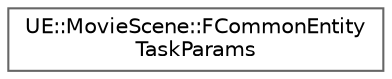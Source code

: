 digraph "Graphical Class Hierarchy"
{
 // INTERACTIVE_SVG=YES
 // LATEX_PDF_SIZE
  bgcolor="transparent";
  edge [fontname=Helvetica,fontsize=10,labelfontname=Helvetica,labelfontsize=10];
  node [fontname=Helvetica,fontsize=10,shape=box,height=0.2,width=0.4];
  rankdir="LR";
  Node0 [id="Node000000",label="UE::MovieScene::FCommonEntity\lTaskParams",height=0.2,width=0.4,color="grey40", fillcolor="white", style="filled",URL="$db/d03/structUE_1_1MovieScene_1_1FCommonEntityTaskParams.html",tooltip=" "];
}
